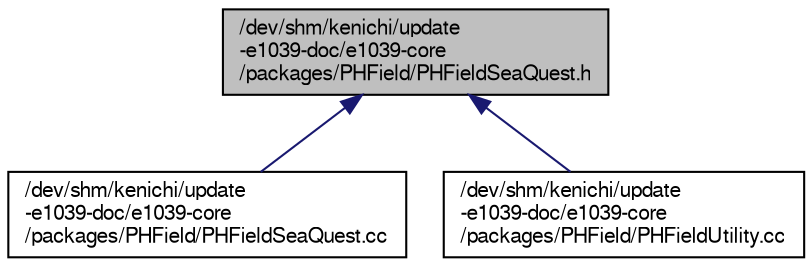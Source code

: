 digraph "/dev/shm/kenichi/update-e1039-doc/e1039-core/packages/PHField/PHFieldSeaQuest.h"
{
  bgcolor="transparent";
  edge [fontname="FreeSans",fontsize="10",labelfontname="FreeSans",labelfontsize="10"];
  node [fontname="FreeSans",fontsize="10",shape=record];
  Node1 [label="/dev/shm/kenichi/update\l-e1039-doc/e1039-core\l/packages/PHField/PHFieldSeaQuest.h",height=0.2,width=0.4,color="black", fillcolor="grey75", style="filled" fontcolor="black"];
  Node1 -> Node2 [dir="back",color="midnightblue",fontsize="10",style="solid",fontname="FreeSans"];
  Node2 [label="/dev/shm/kenichi/update\l-e1039-doc/e1039-core\l/packages/PHField/PHFieldSeaQuest.cc",height=0.2,width=0.4,color="black",URL="$db/d5f/PHFieldSeaQuest_8cc.html"];
  Node1 -> Node3 [dir="back",color="midnightblue",fontsize="10",style="solid",fontname="FreeSans"];
  Node3 [label="/dev/shm/kenichi/update\l-e1039-doc/e1039-core\l/packages/PHField/PHFieldUtility.cc",height=0.2,width=0.4,color="black",URL="$d1/d51/PHFieldUtility_8cc.html"];
}
